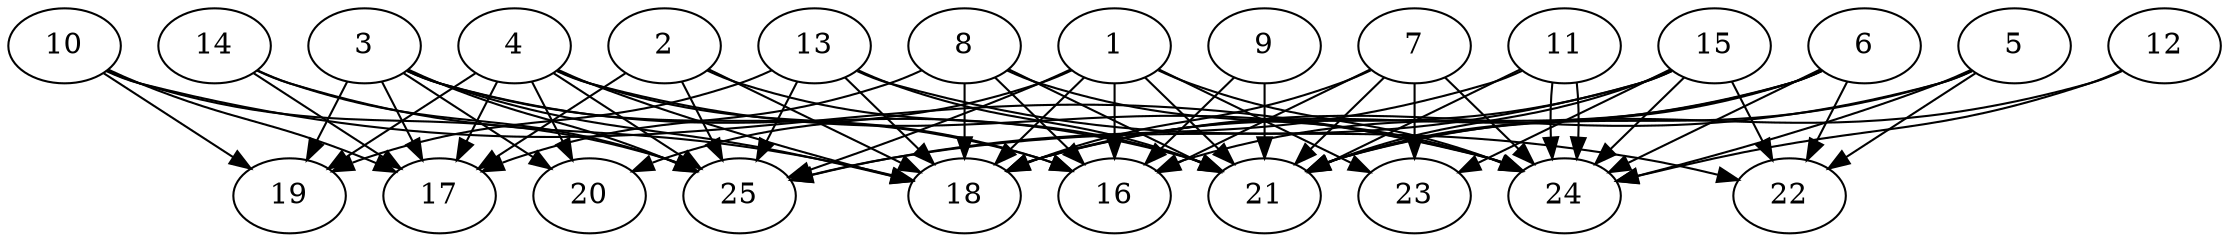 // DAG automatically generated by daggen at Tue Jul 18 11:30:58 2017
// ./daggen --dot -n 25 --fat 0.8 --regular 0.8 --density 0.8 --jump 2 
digraph G {
  1 [size="134217728000", alpha="0.15"]
  1 -> 16 [size ="209715200"]
  1 -> 18 [size ="209715200"]
  1 -> 20 [size ="209715200"]
  1 -> 21 [size ="209715200"]
  1 -> 23 [size ="209715200"]
  1 -> 24 [size ="209715200"]
  1 -> 25 [size ="209715200"]
  2 [size="12410004776", alpha="0.12"]
  2 -> 17 [size ="301989888"]
  2 -> 18 [size ="301989888"]
  2 -> 21 [size ="301989888"]
  2 -> 25 [size ="301989888"]
  3 [size="12822064846", alpha="0.09"]
  3 -> 16 [size ="209715200"]
  3 -> 17 [size ="209715200"]
  3 -> 18 [size ="209715200"]
  3 -> 19 [size ="209715200"]
  3 -> 20 [size ="209715200"]
  3 -> 21 [size ="209715200"]
  3 -> 25 [size ="209715200"]
  4 [size="231928233984", alpha="0.20"]
  4 -> 16 [size ="301989888"]
  4 -> 17 [size ="301989888"]
  4 -> 18 [size ="301989888"]
  4 -> 19 [size ="301989888"]
  4 -> 20 [size ="301989888"]
  4 -> 24 [size ="301989888"]
  4 -> 25 [size ="301989888"]
  5 [size="1917654785", alpha="0.19"]
  5 -> 18 [size ="33554432"]
  5 -> 21 [size ="33554432"]
  5 -> 22 [size ="33554432"]
  5 -> 24 [size ="33554432"]
  6 [size="12945246234", alpha="0.06"]
  6 -> 16 [size ="536870912"]
  6 -> 18 [size ="536870912"]
  6 -> 21 [size ="536870912"]
  6 -> 22 [size ="536870912"]
  6 -> 24 [size ="536870912"]
  7 [size="8589934592", alpha="0.06"]
  7 -> 16 [size ="33554432"]
  7 -> 18 [size ="33554432"]
  7 -> 21 [size ="33554432"]
  7 -> 23 [size ="33554432"]
  7 -> 24 [size ="33554432"]
  8 [size="7616844224", alpha="0.04"]
  8 -> 16 [size ="679477248"]
  8 -> 17 [size ="679477248"]
  8 -> 18 [size ="679477248"]
  8 -> 21 [size ="679477248"]
  8 -> 24 [size ="679477248"]
  9 [size="314053294607", alpha="0.18"]
  9 -> 16 [size ="209715200"]
  9 -> 21 [size ="209715200"]
  10 [size="64352173576", alpha="0.19"]
  10 -> 17 [size ="301989888"]
  10 -> 19 [size ="301989888"]
  10 -> 24 [size ="301989888"]
  10 -> 25 [size ="301989888"]
  11 [size="11476302344", alpha="0.10"]
  11 -> 21 [size ="838860800"]
  11 -> 24 [size ="838860800"]
  11 -> 24 [size ="838860800"]
  11 -> 25 [size ="838860800"]
  12 [size="8784445562", alpha="0.16"]
  12 -> 21 [size ="536870912"]
  12 -> 24 [size ="536870912"]
  13 [size="1674548065", alpha="0.15"]
  13 -> 18 [size ="33554432"]
  13 -> 19 [size ="33554432"]
  13 -> 21 [size ="33554432"]
  13 -> 22 [size ="33554432"]
  13 -> 25 [size ="33554432"]
  14 [size="8589934592", alpha="0.03"]
  14 -> 17 [size ="33554432"]
  14 -> 18 [size ="33554432"]
  14 -> 25 [size ="33554432"]
  15 [size="47283267468", alpha="0.02"]
  15 -> 18 [size ="134217728"]
  15 -> 21 [size ="134217728"]
  15 -> 22 [size ="134217728"]
  15 -> 23 [size ="134217728"]
  15 -> 24 [size ="134217728"]
  15 -> 25 [size ="134217728"]
  16 [size="28991029248", alpha="0.11"]
  17 [size="747962976", alpha="0.11"]
  18 [size="206065691352", alpha="0.04"]
  19 [size="8589934592", alpha="0.16"]
  20 [size="375473952285", alpha="0.00"]
  21 [size="533376627991", alpha="0.19"]
  22 [size="28991029248", alpha="0.10"]
  23 [size="29678468538", alpha="0.02"]
  24 [size="231928233984", alpha="0.11"]
  25 [size="1125232440", alpha="0.09"]
}
